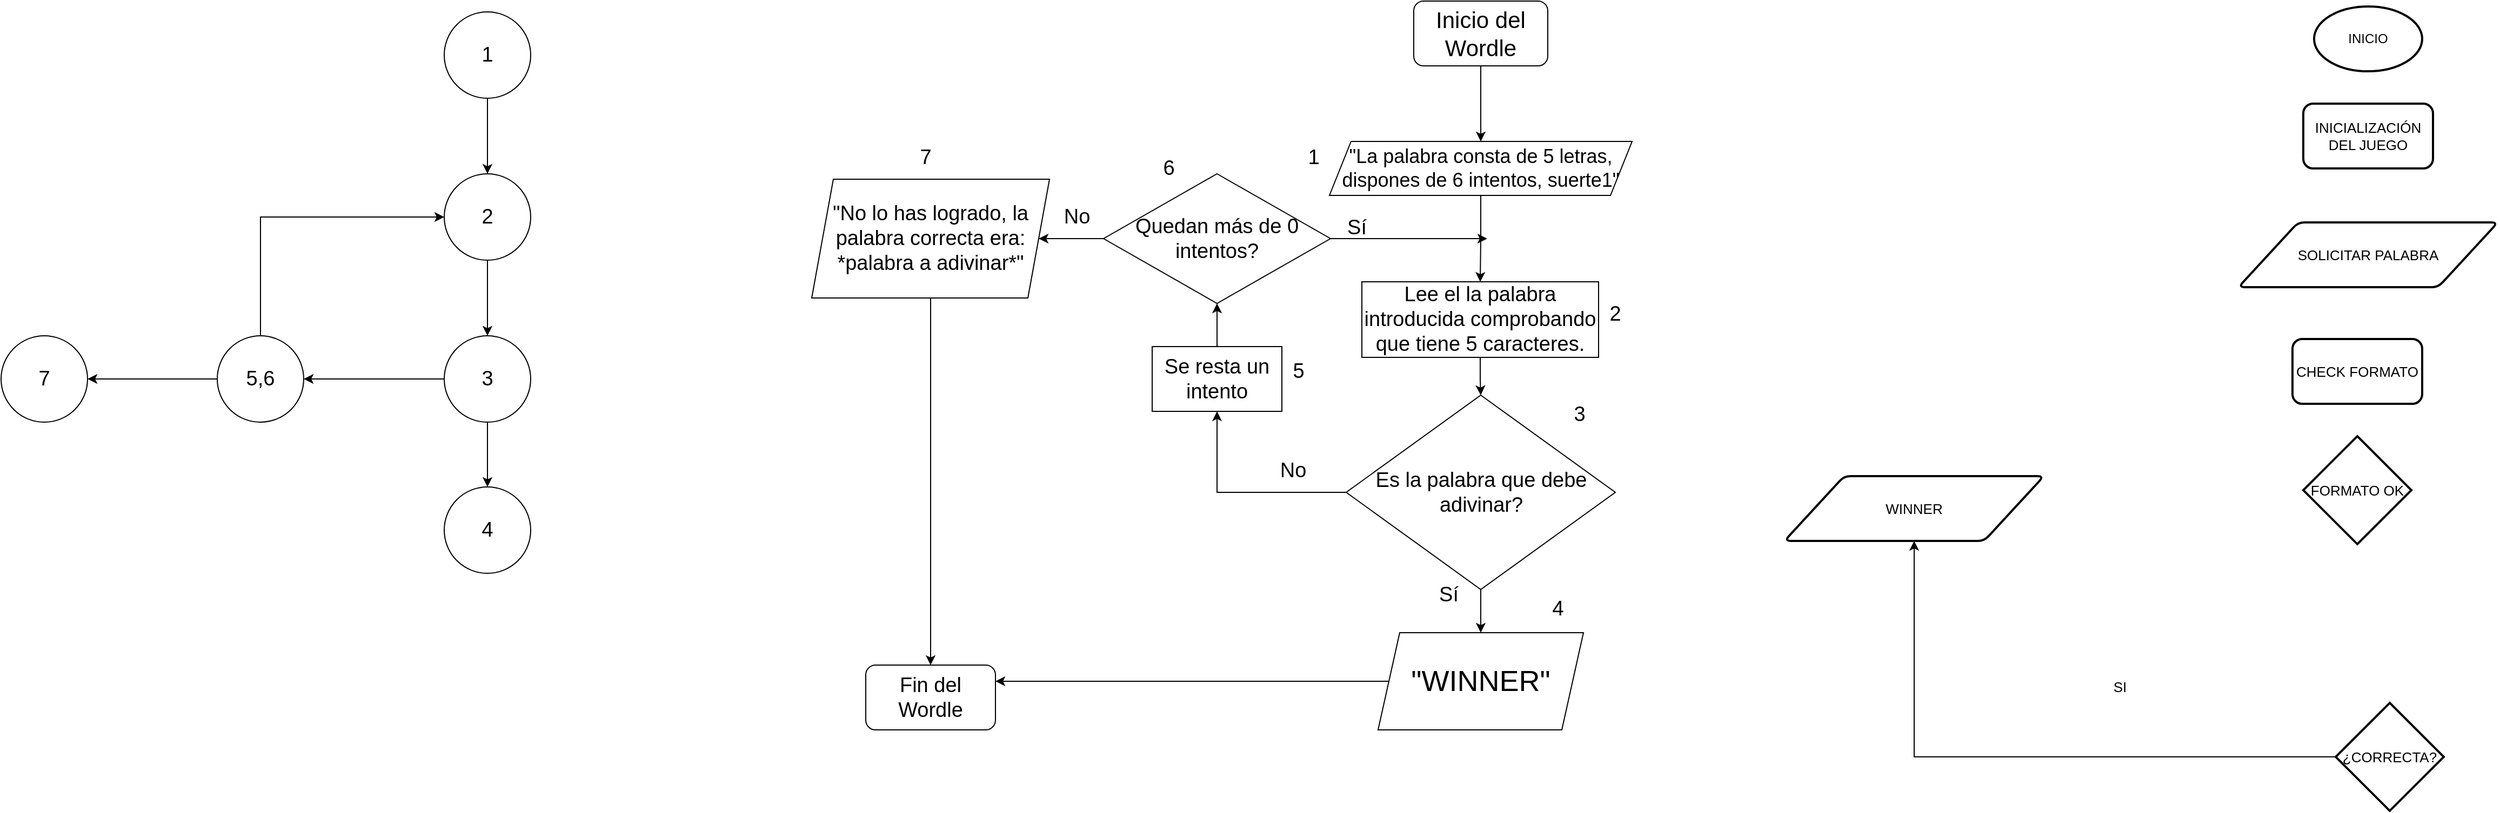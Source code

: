 <mxfile version="23.1.0" type="github">
  <diagram name="Página-1" id="_J_0oa2rCSg37kWWBLiF">
    <mxGraphModel dx="2261" dy="746" grid="1" gridSize="10" guides="1" tooltips="1" connect="1" arrows="1" fold="1" page="1" pageScale="1" pageWidth="827" pageHeight="1169" math="0" shadow="0">
      <root>
        <mxCell id="0" />
        <mxCell id="1" parent="0" />
        <mxCell id="B1qj2pslxbooKWosbfYo-4" style="edgeStyle=orthogonalEdgeStyle;rounded=0;orthogonalLoop=1;jettySize=auto;html=1;" parent="1" source="B1qj2pslxbooKWosbfYo-1" target="B1qj2pslxbooKWosbfYo-2" edge="1">
          <mxGeometry relative="1" as="geometry" />
        </mxCell>
        <mxCell id="B1qj2pslxbooKWosbfYo-1" value="&lt;font style=&quot;font-size: 21px;&quot;&gt;Inicio del Wordle&lt;/font&gt;" style="rounded=1;whiteSpace=wrap;html=1;" parent="1" vertex="1">
          <mxGeometry x="597" width="124" height="60" as="geometry" />
        </mxCell>
        <mxCell id="B1qj2pslxbooKWosbfYo-8" style="edgeStyle=orthogonalEdgeStyle;rounded=0;orthogonalLoop=1;jettySize=auto;html=1;" parent="1" source="B1qj2pslxbooKWosbfYo-2" target="B1qj2pslxbooKWosbfYo-5" edge="1">
          <mxGeometry relative="1" as="geometry" />
        </mxCell>
        <mxCell id="B1qj2pslxbooKWosbfYo-2" value="&lt;font style=&quot;font-size: 18px;&quot;&gt;&quot;La palabra consta de 5 letras, dispones de 6 intentos, suerte1&quot;&lt;/font&gt;" style="shape=parallelogram;perimeter=parallelogramPerimeter;whiteSpace=wrap;html=1;fixedSize=1;" parent="1" vertex="1">
          <mxGeometry x="519" y="130" width="280" height="50" as="geometry" />
        </mxCell>
        <mxCell id="B1qj2pslxbooKWosbfYo-16" style="edgeStyle=orthogonalEdgeStyle;rounded=0;orthogonalLoop=1;jettySize=auto;html=1;" parent="1" source="B1qj2pslxbooKWosbfYo-5" target="B1qj2pslxbooKWosbfYo-7" edge="1">
          <mxGeometry relative="1" as="geometry" />
        </mxCell>
        <mxCell id="B1qj2pslxbooKWosbfYo-5" value="&lt;font style=&quot;font-size: 19px;&quot;&gt;Lee el la palabra introducida comprobando que tiene 5 caracteres.&lt;/font&gt;" style="rounded=0;whiteSpace=wrap;html=1;" parent="1" vertex="1">
          <mxGeometry x="549" y="260" width="219" height="70" as="geometry" />
        </mxCell>
        <mxCell id="B1qj2pslxbooKWosbfYo-12" style="edgeStyle=orthogonalEdgeStyle;rounded=0;orthogonalLoop=1;jettySize=auto;html=1;" parent="1" source="B1qj2pslxbooKWosbfYo-19" edge="1">
          <mxGeometry relative="1" as="geometry">
            <mxPoint x="665" y="220" as="targetPoint" />
            <Array as="points">
              <mxPoint x="415" y="220" />
            </Array>
          </mxGeometry>
        </mxCell>
        <mxCell id="B1qj2pslxbooKWosbfYo-30" style="edgeStyle=orthogonalEdgeStyle;rounded=0;orthogonalLoop=1;jettySize=auto;html=1;entryX=0.5;entryY=0;entryDx=0;entryDy=0;" parent="1" source="B1qj2pslxbooKWosbfYo-7" target="B1qj2pslxbooKWosbfYo-29" edge="1">
          <mxGeometry relative="1" as="geometry" />
        </mxCell>
        <mxCell id="B1qj2pslxbooKWosbfYo-7" value="&lt;font style=&quot;font-size: 19px;&quot;&gt;Es la palabra que debe adivinar?&lt;/font&gt;" style="rhombus;whiteSpace=wrap;html=1;" parent="1" vertex="1">
          <mxGeometry x="534.5" y="365" width="249" height="180" as="geometry" />
        </mxCell>
        <mxCell id="B1qj2pslxbooKWosbfYo-10" value="" style="rounded=0;whiteSpace=wrap;html=1;" parent="1" vertex="1">
          <mxGeometry x="649" y="220" width="10" as="geometry" />
        </mxCell>
        <mxCell id="B1qj2pslxbooKWosbfYo-17" value="&lt;font style=&quot;font-size: 19px;&quot;&gt;No&lt;/font&gt;" style="text;html=1;align=center;verticalAlign=middle;resizable=0;points=[];autosize=1;strokeColor=none;fillColor=none;" parent="1" vertex="1">
          <mxGeometry x="460" y="415" width="50" height="40" as="geometry" />
        </mxCell>
        <mxCell id="B1qj2pslxbooKWosbfYo-21" style="edgeStyle=orthogonalEdgeStyle;rounded=0;orthogonalLoop=1;jettySize=auto;html=1;entryX=0.5;entryY=1;entryDx=0;entryDy=0;" parent="1" source="B1qj2pslxbooKWosbfYo-18" target="B1qj2pslxbooKWosbfYo-19" edge="1">
          <mxGeometry relative="1" as="geometry" />
        </mxCell>
        <mxCell id="B1qj2pslxbooKWosbfYo-18" value="&lt;font style=&quot;font-size: 19px;&quot;&gt;Se resta un intento&lt;/font&gt;" style="rounded=0;whiteSpace=wrap;html=1;" parent="1" vertex="1">
          <mxGeometry x="355" y="320" width="120" height="60" as="geometry" />
        </mxCell>
        <mxCell id="B1qj2pslxbooKWosbfYo-20" value="" style="edgeStyle=orthogonalEdgeStyle;rounded=0;orthogonalLoop=1;jettySize=auto;html=1;" parent="1" source="B1qj2pslxbooKWosbfYo-7" edge="1">
          <mxGeometry relative="1" as="geometry">
            <mxPoint x="534" y="455" as="sourcePoint" />
            <mxPoint x="415" y="380" as="targetPoint" />
            <Array as="points">
              <mxPoint x="415" y="455" />
            </Array>
          </mxGeometry>
        </mxCell>
        <mxCell id="B1qj2pslxbooKWosbfYo-25" style="edgeStyle=orthogonalEdgeStyle;rounded=0;orthogonalLoop=1;jettySize=auto;html=1;" parent="1" source="B1qj2pslxbooKWosbfYo-19" target="B1qj2pslxbooKWosbfYo-24" edge="1">
          <mxGeometry relative="1" as="geometry" />
        </mxCell>
        <mxCell id="B1qj2pslxbooKWosbfYo-19" value="&lt;font style=&quot;font-size: 19px;&quot;&gt;Quedan más de 0 intentos?&lt;/font&gt;" style="rhombus;whiteSpace=wrap;html=1;" parent="1" vertex="1">
          <mxGeometry x="310" y="160" width="210" height="120" as="geometry" />
        </mxCell>
        <mxCell id="B1qj2pslxbooKWosbfYo-22" value="&lt;font style=&quot;font-size: 19px;&quot;&gt;Sí&lt;/font&gt;" style="text;html=1;align=center;verticalAlign=middle;resizable=0;points=[];autosize=1;strokeColor=none;fillColor=none;" parent="1" vertex="1">
          <mxGeometry x="524" y="190" width="40" height="40" as="geometry" />
        </mxCell>
        <mxCell id="B1qj2pslxbooKWosbfYo-27" style="edgeStyle=orthogonalEdgeStyle;rounded=0;orthogonalLoop=1;jettySize=auto;html=1;" parent="1" source="B1qj2pslxbooKWosbfYo-24" target="B1qj2pslxbooKWosbfYo-26" edge="1">
          <mxGeometry relative="1" as="geometry" />
        </mxCell>
        <mxCell id="B1qj2pslxbooKWosbfYo-24" value="&lt;font style=&quot;font-size: 19px;&quot;&gt;&quot;No lo has logrado, la palabra correcta era: *palabra a adivinar*&quot;&lt;/font&gt;" style="shape=parallelogram;perimeter=parallelogramPerimeter;whiteSpace=wrap;html=1;fixedSize=1;" parent="1" vertex="1">
          <mxGeometry x="40" y="165" width="220" height="110" as="geometry" />
        </mxCell>
        <mxCell id="B1qj2pslxbooKWosbfYo-26" value="&lt;font style=&quot;font-size: 19px;&quot;&gt;Fin del Wordle&lt;/font&gt;" style="rounded=1;whiteSpace=wrap;html=1;" parent="1" vertex="1">
          <mxGeometry x="90" y="615" width="120" height="60" as="geometry" />
        </mxCell>
        <mxCell id="B1qj2pslxbooKWosbfYo-28" value="&lt;font style=&quot;font-size: 19px;&quot;&gt;No&lt;/font&gt;" style="text;html=1;align=center;verticalAlign=middle;resizable=0;points=[];autosize=1;strokeColor=none;fillColor=none;" parent="1" vertex="1">
          <mxGeometry x="260" y="180" width="50" height="40" as="geometry" />
        </mxCell>
        <mxCell id="B1qj2pslxbooKWosbfYo-34" style="edgeStyle=orthogonalEdgeStyle;rounded=0;orthogonalLoop=1;jettySize=auto;html=1;entryX=1;entryY=0.25;entryDx=0;entryDy=0;" parent="1" source="B1qj2pslxbooKWosbfYo-29" target="B1qj2pslxbooKWosbfYo-26" edge="1">
          <mxGeometry relative="1" as="geometry">
            <mxPoint x="459" y="740.0" as="targetPoint" />
          </mxGeometry>
        </mxCell>
        <mxCell id="B1qj2pslxbooKWosbfYo-29" value="&lt;font style=&quot;font-size: 27px;&quot;&gt;&quot;WINNER&quot;&lt;/font&gt;" style="shape=parallelogram;perimeter=parallelogramPerimeter;whiteSpace=wrap;html=1;fixedSize=1;" parent="1" vertex="1">
          <mxGeometry x="564" y="585" width="190" height="90" as="geometry" />
        </mxCell>
        <mxCell id="B1qj2pslxbooKWosbfYo-31" value="&lt;font style=&quot;font-size: 19px;&quot;&gt;Sí&lt;/font&gt;" style="text;html=1;align=center;verticalAlign=middle;resizable=0;points=[];autosize=1;strokeColor=none;fillColor=none;" parent="1" vertex="1">
          <mxGeometry x="609" y="530" width="40" height="40" as="geometry" />
        </mxCell>
        <mxCell id="HOH0YegS0xkQk_PpyBHZ-4" style="edgeStyle=orthogonalEdgeStyle;rounded=0;orthogonalLoop=1;jettySize=auto;html=1;" parent="1" source="HOH0YegS0xkQk_PpyBHZ-1" target="HOH0YegS0xkQk_PpyBHZ-2" edge="1">
          <mxGeometry relative="1" as="geometry" />
        </mxCell>
        <mxCell id="HOH0YegS0xkQk_PpyBHZ-1" value="&lt;font style=&quot;font-size: 19px;&quot;&gt;1&lt;/font&gt;" style="ellipse;whiteSpace=wrap;html=1;aspect=fixed;" parent="1" vertex="1">
          <mxGeometry x="-300" y="10" width="80" height="80" as="geometry" />
        </mxCell>
        <mxCell id="HOH0YegS0xkQk_PpyBHZ-5" style="edgeStyle=orthogonalEdgeStyle;rounded=0;orthogonalLoop=1;jettySize=auto;html=1;" parent="1" source="HOH0YegS0xkQk_PpyBHZ-2" target="HOH0YegS0xkQk_PpyBHZ-3" edge="1">
          <mxGeometry relative="1" as="geometry" />
        </mxCell>
        <mxCell id="HOH0YegS0xkQk_PpyBHZ-2" value="&lt;font style=&quot;font-size: 19px;&quot;&gt;2&lt;/font&gt;" style="ellipse;whiteSpace=wrap;html=1;aspect=fixed;" parent="1" vertex="1">
          <mxGeometry x="-300" y="160" width="80" height="80" as="geometry" />
        </mxCell>
        <mxCell id="HOH0YegS0xkQk_PpyBHZ-10" style="edgeStyle=orthogonalEdgeStyle;rounded=0;orthogonalLoop=1;jettySize=auto;html=1;" parent="1" source="HOH0YegS0xkQk_PpyBHZ-3" target="HOH0YegS0xkQk_PpyBHZ-8" edge="1">
          <mxGeometry relative="1" as="geometry" />
        </mxCell>
        <mxCell id="HOH0YegS0xkQk_PpyBHZ-11" style="edgeStyle=orthogonalEdgeStyle;rounded=0;orthogonalLoop=1;jettySize=auto;html=1;" parent="1" source="HOH0YegS0xkQk_PpyBHZ-3" target="HOH0YegS0xkQk_PpyBHZ-7" edge="1">
          <mxGeometry relative="1" as="geometry" />
        </mxCell>
        <mxCell id="HOH0YegS0xkQk_PpyBHZ-3" value="&lt;font style=&quot;font-size: 19px;&quot;&gt;3&lt;/font&gt;" style="ellipse;whiteSpace=wrap;html=1;aspect=fixed;" parent="1" vertex="1">
          <mxGeometry x="-300" y="310" width="80" height="80" as="geometry" />
        </mxCell>
        <mxCell id="HOH0YegS0xkQk_PpyBHZ-6" style="edgeStyle=orthogonalEdgeStyle;rounded=0;orthogonalLoop=1;jettySize=auto;html=1;exitX=0.5;exitY=1;exitDx=0;exitDy=0;" parent="1" source="HOH0YegS0xkQk_PpyBHZ-3" target="HOH0YegS0xkQk_PpyBHZ-3" edge="1">
          <mxGeometry relative="1" as="geometry" />
        </mxCell>
        <mxCell id="HOH0YegS0xkQk_PpyBHZ-7" value="&lt;font style=&quot;font-size: 19px;&quot;&gt;4&lt;/font&gt;" style="ellipse;whiteSpace=wrap;html=1;aspect=fixed;" parent="1" vertex="1">
          <mxGeometry x="-300" y="450" width="80" height="80" as="geometry" />
        </mxCell>
        <mxCell id="HOH0YegS0xkQk_PpyBHZ-9" style="edgeStyle=orthogonalEdgeStyle;rounded=0;orthogonalLoop=1;jettySize=auto;html=1;entryX=0;entryY=0.5;entryDx=0;entryDy=0;" parent="1" source="HOH0YegS0xkQk_PpyBHZ-8" target="HOH0YegS0xkQk_PpyBHZ-2" edge="1">
          <mxGeometry relative="1" as="geometry">
            <Array as="points">
              <mxPoint x="-470" y="200" />
            </Array>
          </mxGeometry>
        </mxCell>
        <mxCell id="HOH0YegS0xkQk_PpyBHZ-13" style="edgeStyle=orthogonalEdgeStyle;rounded=0;orthogonalLoop=1;jettySize=auto;html=1;" parent="1" source="HOH0YegS0xkQk_PpyBHZ-8" target="HOH0YegS0xkQk_PpyBHZ-12" edge="1">
          <mxGeometry relative="1" as="geometry" />
        </mxCell>
        <mxCell id="HOH0YegS0xkQk_PpyBHZ-8" value="&lt;font style=&quot;font-size: 19px;&quot;&gt;5,6&lt;/font&gt;" style="ellipse;whiteSpace=wrap;html=1;aspect=fixed;" parent="1" vertex="1">
          <mxGeometry x="-510" y="310" width="80" height="80" as="geometry" />
        </mxCell>
        <mxCell id="HOH0YegS0xkQk_PpyBHZ-12" value="&lt;font style=&quot;font-size: 19px;&quot;&gt;7&lt;/font&gt;" style="ellipse;whiteSpace=wrap;html=1;aspect=fixed;" parent="1" vertex="1">
          <mxGeometry x="-710" y="310" width="80" height="80" as="geometry" />
        </mxCell>
        <mxCell id="HOH0YegS0xkQk_PpyBHZ-14" value="&lt;font style=&quot;font-size: 19px;&quot;&gt;1&lt;/font&gt;" style="text;html=1;align=center;verticalAlign=middle;resizable=0;points=[];autosize=1;strokeColor=none;fillColor=none;" parent="1" vertex="1">
          <mxGeometry x="489" y="125" width="30" height="40" as="geometry" />
        </mxCell>
        <mxCell id="HOH0YegS0xkQk_PpyBHZ-15" value="&lt;font style=&quot;font-size: 19px;&quot;&gt;2&lt;/font&gt;" style="text;html=1;align=center;verticalAlign=middle;resizable=0;points=[];autosize=1;strokeColor=none;fillColor=none;" parent="1" vertex="1">
          <mxGeometry x="768" y="270" width="30" height="40" as="geometry" />
        </mxCell>
        <mxCell id="HOH0YegS0xkQk_PpyBHZ-16" value="&lt;font style=&quot;font-size: 19px;&quot;&gt;3&lt;/font&gt;" style="text;html=1;align=center;verticalAlign=middle;resizable=0;points=[];autosize=1;strokeColor=none;fillColor=none;" parent="1" vertex="1">
          <mxGeometry x="735" y="363" width="30" height="40" as="geometry" />
        </mxCell>
        <mxCell id="HOH0YegS0xkQk_PpyBHZ-17" value="&lt;font style=&quot;font-size: 19px;&quot;&gt;4&lt;/font&gt;" style="text;html=1;align=center;verticalAlign=middle;resizable=0;points=[];autosize=1;strokeColor=none;fillColor=none;" parent="1" vertex="1">
          <mxGeometry x="715" y="543" width="30" height="40" as="geometry" />
        </mxCell>
        <mxCell id="HOH0YegS0xkQk_PpyBHZ-18" value="&lt;font style=&quot;font-size: 19px;&quot;&gt;5&lt;/font&gt;" style="text;html=1;align=center;verticalAlign=middle;resizable=0;points=[];autosize=1;strokeColor=none;fillColor=none;" parent="1" vertex="1">
          <mxGeometry x="475" y="323" width="30" height="40" as="geometry" />
        </mxCell>
        <mxCell id="HOH0YegS0xkQk_PpyBHZ-19" value="&lt;font style=&quot;font-size: 19px;&quot;&gt;6&lt;/font&gt;" style="text;html=1;align=center;verticalAlign=middle;resizable=0;points=[];autosize=1;strokeColor=none;fillColor=none;" parent="1" vertex="1">
          <mxGeometry x="355" y="135" width="30" height="40" as="geometry" />
        </mxCell>
        <mxCell id="HOH0YegS0xkQk_PpyBHZ-20" value="&lt;font style=&quot;font-size: 19px;&quot;&gt;7&lt;/font&gt;" style="text;html=1;align=center;verticalAlign=middle;resizable=0;points=[];autosize=1;strokeColor=none;fillColor=none;" parent="1" vertex="1">
          <mxGeometry x="130" y="125" width="30" height="40" as="geometry" />
        </mxCell>
        <mxCell id="LWXiDnypSynb6jrce7Tm-2" value="INICIO" style="strokeWidth=2;html=1;shape=mxgraph.flowchart.start_1;whiteSpace=wrap;" vertex="1" parent="1">
          <mxGeometry x="1430" y="5" width="100" height="60" as="geometry" />
        </mxCell>
        <mxCell id="LWXiDnypSynb6jrce7Tm-4" value="INICIALIZACIÓN DEL JUEGO" style="rounded=1;whiteSpace=wrap;html=1;strokeWidth=2;fontSize=13;" vertex="1" parent="1">
          <mxGeometry x="1420" y="95" width="120" height="60" as="geometry" />
        </mxCell>
        <mxCell id="LWXiDnypSynb6jrce7Tm-5" value="SOLICITAR PALABRA" style="shape=parallelogram;html=1;strokeWidth=2;perimeter=parallelogramPerimeter;whiteSpace=wrap;rounded=1;arcSize=12;size=0.23;fontSize=13;" vertex="1" parent="1">
          <mxGeometry x="1360" y="205" width="240" height="60" as="geometry" />
        </mxCell>
        <mxCell id="LWXiDnypSynb6jrce7Tm-12" style="edgeStyle=orthogonalEdgeStyle;rounded=0;orthogonalLoop=1;jettySize=auto;html=1;fontSize=13;" edge="1" parent="1" source="LWXiDnypSynb6jrce7Tm-7" target="LWXiDnypSynb6jrce7Tm-11">
          <mxGeometry relative="1" as="geometry" />
        </mxCell>
        <mxCell id="LWXiDnypSynb6jrce7Tm-7" value="¿CORRECTA?" style="strokeWidth=2;html=1;shape=mxgraph.flowchart.decision;whiteSpace=wrap;fontSize=13;" vertex="1" parent="1">
          <mxGeometry x="1450" y="650" width="100" height="100" as="geometry" />
        </mxCell>
        <mxCell id="LWXiDnypSynb6jrce7Tm-11" value="WINNER" style="shape=parallelogram;html=1;strokeWidth=2;perimeter=parallelogramPerimeter;whiteSpace=wrap;rounded=1;arcSize=12;size=0.23;fontSize=13;" vertex="1" parent="1">
          <mxGeometry x="940" y="440" width="240" height="60" as="geometry" />
        </mxCell>
        <mxCell id="LWXiDnypSynb6jrce7Tm-14" value="SI" style="text;html=1;align=center;verticalAlign=middle;resizable=0;points=[];autosize=1;strokeColor=none;fillColor=none;fontSize=13;" vertex="1" parent="1">
          <mxGeometry x="1230" y="620" width="40" height="30" as="geometry" />
        </mxCell>
        <mxCell id="LWXiDnypSynb6jrce7Tm-15" value="CHECK FORMATO" style="rounded=1;whiteSpace=wrap;html=1;strokeWidth=2;fontSize=13;" vertex="1" parent="1">
          <mxGeometry x="1410" y="313" width="120" height="60" as="geometry" />
        </mxCell>
        <mxCell id="LWXiDnypSynb6jrce7Tm-16" value="FORMATO OK" style="strokeWidth=2;html=1;shape=mxgraph.flowchart.decision;whiteSpace=wrap;fontSize=13;" vertex="1" parent="1">
          <mxGeometry x="1420" y="403" width="100" height="100" as="geometry" />
        </mxCell>
      </root>
    </mxGraphModel>
  </diagram>
</mxfile>
